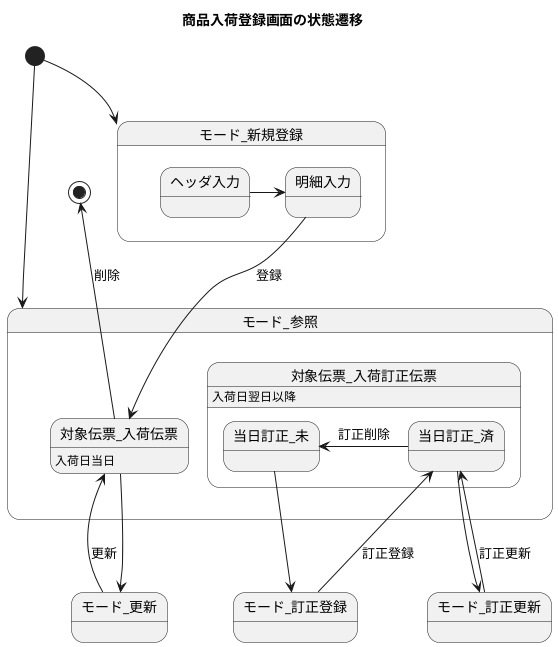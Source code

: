 @startuml
title
商品入荷登録画面の状態遷移
end title
'state
state モード_参照 {
  state 対象伝票_入荷伝票 : 入荷日当日
  state 対象伝票_入荷訂正伝票 : 入荷日翌日以降
  state 対象伝票_入荷訂正伝票 {
    state 当日訂正_未
    state 当日訂正_済
  }
}
state モード_新規登録 {
  state ヘッダ入力
  state 明細入力
}
state モード_更新
state モード_訂正登録
state モード_訂正更新
'begin
[*] -down-> モード_新規登録
[*] -down-> モード_参照
'モード_新規登録
ヘッダ入力 -> 明細入力
明細入力 -down-> 対象伝票_入荷伝票 : 登録
'モード_参照
対象伝票_入荷伝票 -down-> モード_更新
当日訂正_未 -down-> モード_訂正登録
当日訂正_済 -down-> モード_訂正更新
対象伝票_入荷伝票 -up-> [*] : 削除
当日訂正_済 -> 当日訂正_未 : 訂正削除
'モード_更新
モード_更新 -> 対象伝票_入荷伝票 : 更新
'モード_訂正登録
モード_訂正登録 -> 当日訂正_済 : 訂正登録
'モード_訂正更新
モード_訂正更新 -> 当日訂正_済 : 訂正更新
'end
@enduml
